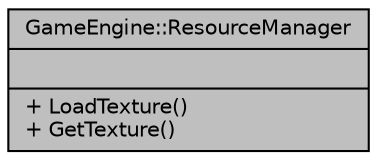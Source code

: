 digraph "GameEngine::ResourceManager"
{
  edge [fontname="Helvetica",fontsize="10",labelfontname="Helvetica",labelfontsize="10"];
  node [fontname="Helvetica",fontsize="10",shape=record];
  Node1 [label="{GameEngine::ResourceManager\n||+ LoadTexture()\l+ GetTexture()\l}",height=0.2,width=0.4,color="black", fillcolor="grey75", style="filled", fontcolor="black"];
}
